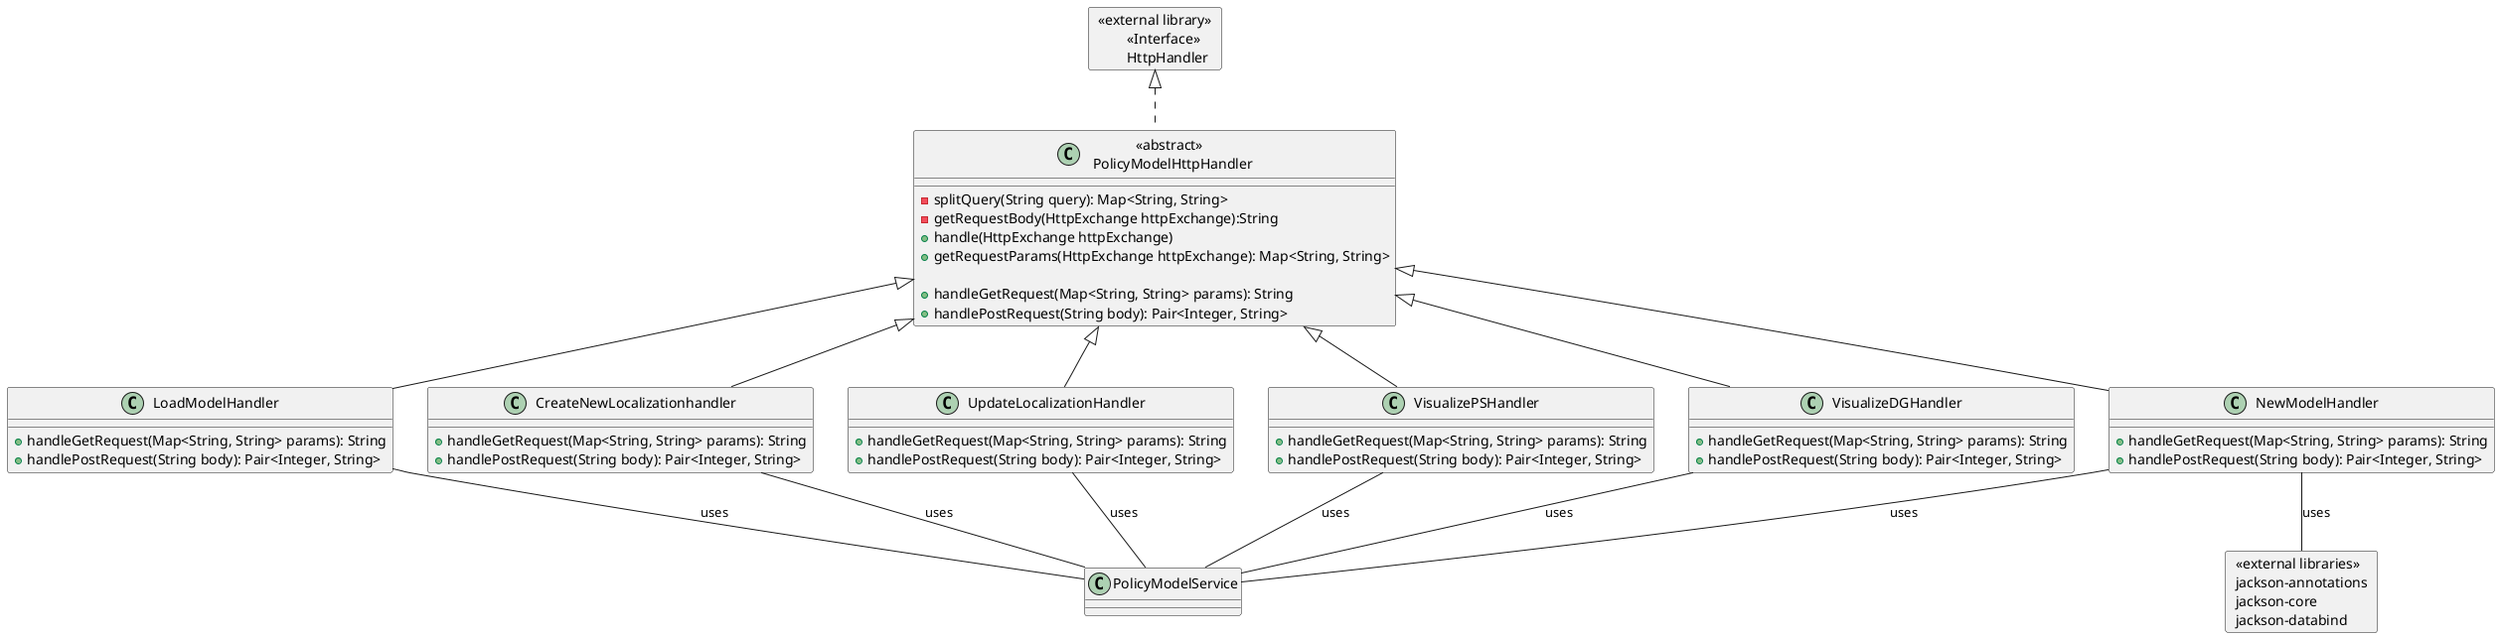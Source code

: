 @startuml
card HttpHandler [
    <<external library>>
	\t<<Interface>>
	\tHttpHandler
]

card ext [
    <<external libraries>>
    jackson-annotations
	jackson-core
	jackson-databind
]


class "<<abstract>> \n PolicyModelHttpHandler" as PolicyModelHttpHandler  implements HttpHandler {

	- splitQuery(String query): Map<String, String> 
	- getRequestBody(HttpExchange httpExchange):String
	+ handle(HttpExchange httpExchange)
	+ getRequestParams(HttpExchange httpExchange): Map<String, String>

	+ handleGetRequest(Map<String, String> params): String
	+ handlePostRequest(String body): Pair<Integer, String>
}

 class LoadModelHandler extends PolicyModelHttpHandler{
	+ handleGetRequest(Map<String, String> params): String
	+ handlePostRequest(String body): Pair<Integer, String>
 }

 class CreateNewLocalizationhandler extends PolicyModelHttpHandler {
	+ handleGetRequest(Map<String, String> params): String
	+ handlePostRequest(String body): Pair<Integer, String>
 }

 class UpdateLocalizationHandler extends PolicyModelHttpHandler{
	+ handleGetRequest(Map<String, String> params): String
	+ handlePostRequest(String body): Pair<Integer, String>
 }

 class VisualizePSHandler extends PolicyModelHttpHandler{
	+ handleGetRequest(Map<String, String> params): String
	+ handlePostRequest(String body): Pair<Integer, String>
 }

 class VisualizeDGHandler extends PolicyModelHttpHandler{
	+ handleGetRequest(Map<String, String> params): String
	+ handlePostRequest(String body): Pair<Integer, String>
 }

 class NewModelHandler extends PolicyModelHttpHandler{
	+ handleGetRequest(Map<String, String> params): String
	+ handlePostRequest(String body): Pair<Integer, String>
 }

 NewModelHandler -- ext : uses
 LoadModelHandler -- PolicyModelService: uses
 CreateNewLocalizationhandler -- PolicyModelService: uses
 UpdateLocalizationHandler -- PolicyModelService: uses
 VisualizePSHandler -- PolicyModelService: uses
 VisualizeDGHandler -- PolicyModelService: uses
 NewModelHandler -- PolicyModelService: uses
@enduml